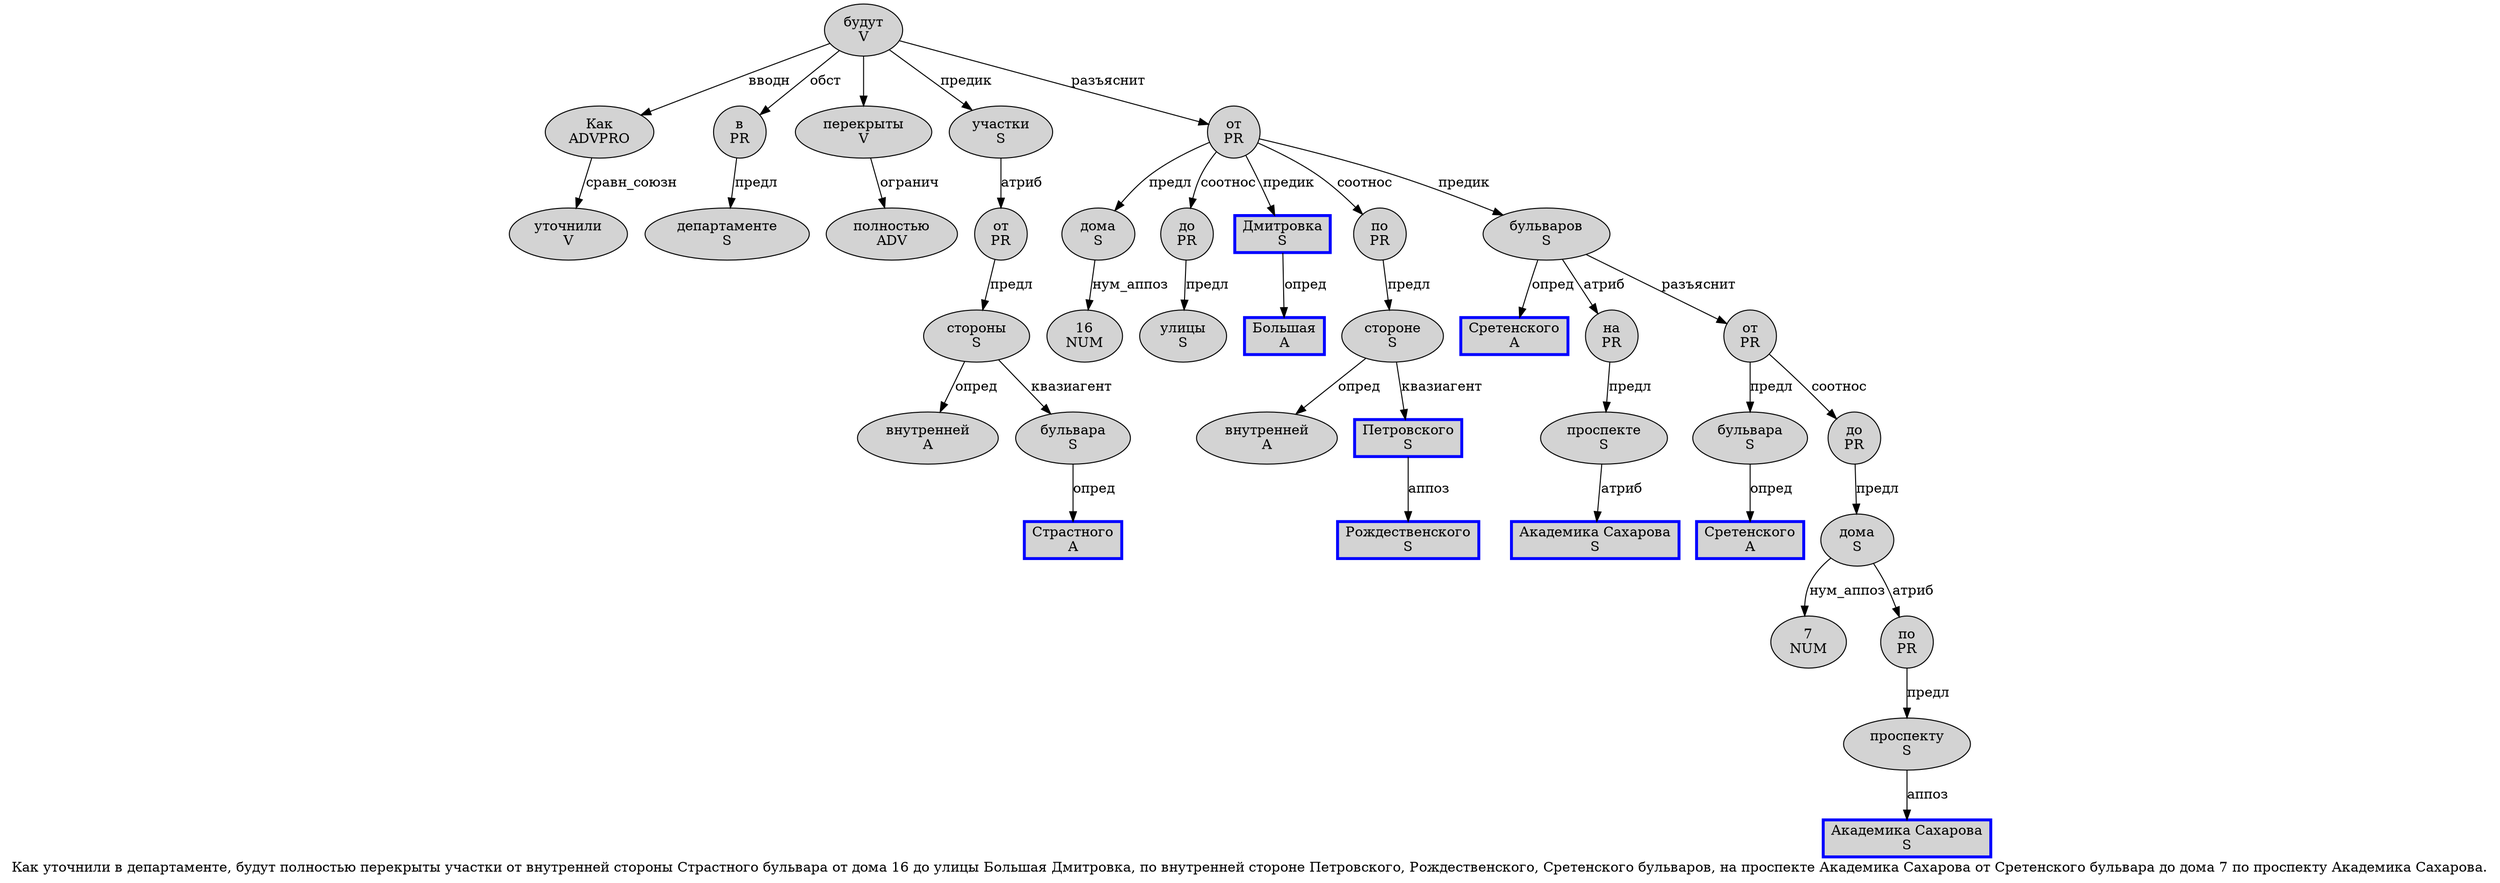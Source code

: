 digraph SENTENCE_440 {
	graph [label="Как уточнили в департаменте, будут полностью перекрыты участки от внутренней стороны Страстного бульвара от дома 16 до улицы Большая Дмитровка, по внутренней стороне Петровского, Рождественского, Сретенского бульваров, на проспекте Академика Сахарова от Сретенского бульвара до дома 7 по проспекту Академика Сахарова."]
	node [style=filled]
		0 [label="Как
ADVPRO" color="" fillcolor=lightgray penwidth=1 shape=ellipse]
		1 [label="уточнили
V" color="" fillcolor=lightgray penwidth=1 shape=ellipse]
		2 [label="в
PR" color="" fillcolor=lightgray penwidth=1 shape=ellipse]
		3 [label="департаменте
S" color="" fillcolor=lightgray penwidth=1 shape=ellipse]
		5 [label="будут
V" color="" fillcolor=lightgray penwidth=1 shape=ellipse]
		6 [label="полностью
ADV" color="" fillcolor=lightgray penwidth=1 shape=ellipse]
		7 [label="перекрыты
V" color="" fillcolor=lightgray penwidth=1 shape=ellipse]
		8 [label="участки
S" color="" fillcolor=lightgray penwidth=1 shape=ellipse]
		9 [label="от
PR" color="" fillcolor=lightgray penwidth=1 shape=ellipse]
		10 [label="внутренней
A" color="" fillcolor=lightgray penwidth=1 shape=ellipse]
		11 [label="стороны
S" color="" fillcolor=lightgray penwidth=1 shape=ellipse]
		12 [label="Страстного
A" color=blue fillcolor=lightgray penwidth=3 shape=box]
		13 [label="бульвара
S" color="" fillcolor=lightgray penwidth=1 shape=ellipse]
		14 [label="от
PR" color="" fillcolor=lightgray penwidth=1 shape=ellipse]
		15 [label="дома
S" color="" fillcolor=lightgray penwidth=1 shape=ellipse]
		16 [label="16
NUM" color="" fillcolor=lightgray penwidth=1 shape=ellipse]
		17 [label="до
PR" color="" fillcolor=lightgray penwidth=1 shape=ellipse]
		18 [label="улицы
S" color="" fillcolor=lightgray penwidth=1 shape=ellipse]
		19 [label="Большая
A" color=blue fillcolor=lightgray penwidth=3 shape=box]
		20 [label="Дмитровка
S" color=blue fillcolor=lightgray penwidth=3 shape=box]
		22 [label="по
PR" color="" fillcolor=lightgray penwidth=1 shape=ellipse]
		23 [label="внутренней
A" color="" fillcolor=lightgray penwidth=1 shape=ellipse]
		24 [label="стороне
S" color="" fillcolor=lightgray penwidth=1 shape=ellipse]
		25 [label="Петровского
S" color=blue fillcolor=lightgray penwidth=3 shape=box]
		27 [label="Рождественского
S" color=blue fillcolor=lightgray penwidth=3 shape=box]
		29 [label="Сретенского
A" color=blue fillcolor=lightgray penwidth=3 shape=box]
		30 [label="бульваров
S" color="" fillcolor=lightgray penwidth=1 shape=ellipse]
		32 [label="на
PR" color="" fillcolor=lightgray penwidth=1 shape=ellipse]
		33 [label="проспекте
S" color="" fillcolor=lightgray penwidth=1 shape=ellipse]
		34 [label="Академика Сахарова
S" color=blue fillcolor=lightgray penwidth=3 shape=box]
		35 [label="от
PR" color="" fillcolor=lightgray penwidth=1 shape=ellipse]
		36 [label="Сретенского
A" color=blue fillcolor=lightgray penwidth=3 shape=box]
		37 [label="бульвара
S" color="" fillcolor=lightgray penwidth=1 shape=ellipse]
		38 [label="до
PR" color="" fillcolor=lightgray penwidth=1 shape=ellipse]
		39 [label="дома
S" color="" fillcolor=lightgray penwidth=1 shape=ellipse]
		40 [label="7
NUM" color="" fillcolor=lightgray penwidth=1 shape=ellipse]
		41 [label="по
PR" color="" fillcolor=lightgray penwidth=1 shape=ellipse]
		42 [label="проспекту
S" color="" fillcolor=lightgray penwidth=1 shape=ellipse]
		43 [label="Академика Сахарова
S" color=blue fillcolor=lightgray penwidth=3 shape=box]
			41 -> 42 [label="предл"]
			30 -> 29 [label="опред"]
			30 -> 32 [label="атриб"]
			30 -> 35 [label="разъяснит"]
			38 -> 39 [label="предл"]
			8 -> 9 [label="атриб"]
			32 -> 33 [label="предл"]
			35 -> 37 [label="предл"]
			35 -> 38 [label="соотнос"]
			14 -> 15 [label="предл"]
			14 -> 17 [label="соотнос"]
			14 -> 20 [label="предик"]
			14 -> 22 [label="соотнос"]
			14 -> 30 [label="предик"]
			9 -> 11 [label="предл"]
			15 -> 16 [label="нум_аппоз"]
			13 -> 12 [label="опред"]
			39 -> 40 [label="нум_аппоз"]
			39 -> 41 [label="атриб"]
			2 -> 3 [label="предл"]
			22 -> 24 [label="предл"]
			17 -> 18 [label="предл"]
			33 -> 34 [label="атриб"]
			5 -> 0 [label="вводн"]
			5 -> 2 [label="обст"]
			5 -> 7
			5 -> 8 [label="предик"]
			5 -> 14 [label="разъяснит"]
			25 -> 27 [label="аппоз"]
			7 -> 6 [label="огранич"]
			37 -> 36 [label="опред"]
			11 -> 10 [label="опред"]
			11 -> 13 [label="квазиагент"]
			24 -> 23 [label="опред"]
			24 -> 25 [label="квазиагент"]
			20 -> 19 [label="опред"]
			0 -> 1 [label="сравн_союзн"]
			42 -> 43 [label="аппоз"]
}